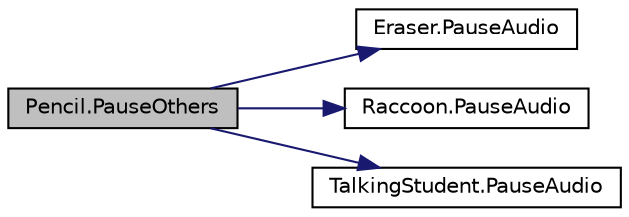 digraph "Pencil.PauseOthers"
{
 // LATEX_PDF_SIZE
  edge [fontname="Helvetica",fontsize="10",labelfontname="Helvetica",labelfontsize="10"];
  node [fontname="Helvetica",fontsize="10",shape=record];
  rankdir="LR";
  Node1 [label="Pencil.PauseOthers",height=0.2,width=0.4,color="black", fillcolor="grey75", style="filled", fontcolor="black",tooltip=" "];
  Node1 -> Node2 [color="midnightblue",fontsize="10",style="solid",fontname="Helvetica"];
  Node2 [label="Eraser.PauseAudio",height=0.2,width=0.4,color="black", fillcolor="white", style="filled",URL="$class_eraser.html#a6bc9582dfb1aca576a39d87a463acbcc",tooltip=" "];
  Node1 -> Node3 [color="midnightblue",fontsize="10",style="solid",fontname="Helvetica"];
  Node3 [label="Raccoon.PauseAudio",height=0.2,width=0.4,color="black", fillcolor="white", style="filled",URL="$class_raccoon.html#a8d64c8ed2e3b490cd8732fba91b2f545",tooltip=" "];
  Node1 -> Node4 [color="midnightblue",fontsize="10",style="solid",fontname="Helvetica"];
  Node4 [label="TalkingStudent.PauseAudio",height=0.2,width=0.4,color="black", fillcolor="white", style="filled",URL="$class_talking_student.html#a2ba6c5adba3f9d009634d6ce2baba491",tooltip=" "];
}
